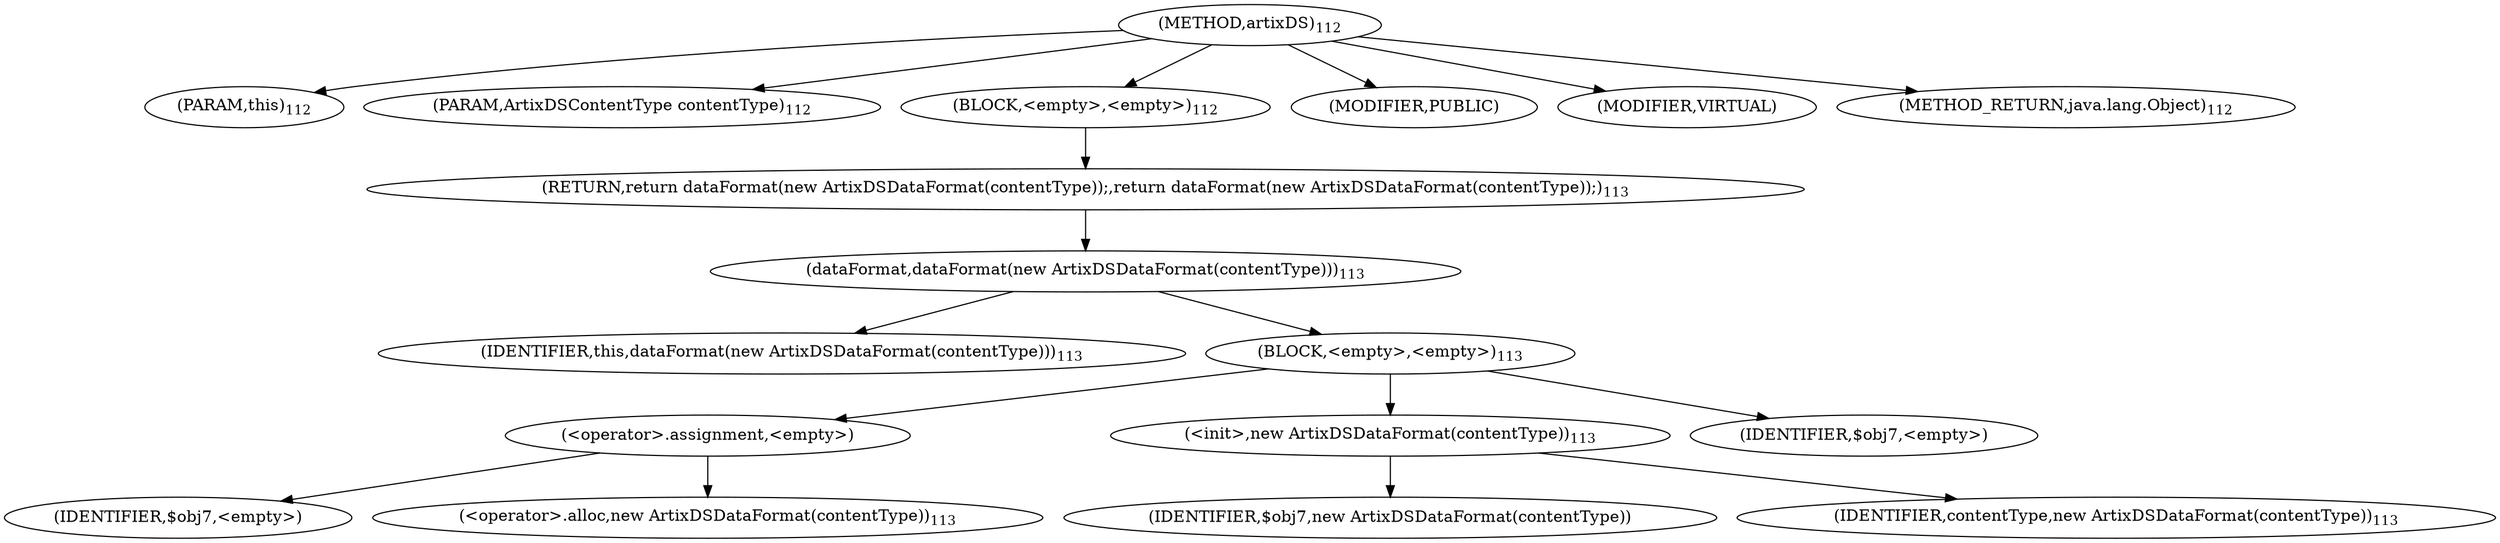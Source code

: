 digraph "artixDS" {  
"192" [label = <(METHOD,artixDS)<SUB>112</SUB>> ]
"35" [label = <(PARAM,this)<SUB>112</SUB>> ]
"193" [label = <(PARAM,ArtixDSContentType contentType)<SUB>112</SUB>> ]
"194" [label = <(BLOCK,&lt;empty&gt;,&lt;empty&gt;)<SUB>112</SUB>> ]
"195" [label = <(RETURN,return dataFormat(new ArtixDSDataFormat(contentType));,return dataFormat(new ArtixDSDataFormat(contentType));)<SUB>113</SUB>> ]
"196" [label = <(dataFormat,dataFormat(new ArtixDSDataFormat(contentType)))<SUB>113</SUB>> ]
"34" [label = <(IDENTIFIER,this,dataFormat(new ArtixDSDataFormat(contentType)))<SUB>113</SUB>> ]
"197" [label = <(BLOCK,&lt;empty&gt;,&lt;empty&gt;)<SUB>113</SUB>> ]
"198" [label = <(&lt;operator&gt;.assignment,&lt;empty&gt;)> ]
"199" [label = <(IDENTIFIER,$obj7,&lt;empty&gt;)> ]
"200" [label = <(&lt;operator&gt;.alloc,new ArtixDSDataFormat(contentType))<SUB>113</SUB>> ]
"201" [label = <(&lt;init&gt;,new ArtixDSDataFormat(contentType))<SUB>113</SUB>> ]
"202" [label = <(IDENTIFIER,$obj7,new ArtixDSDataFormat(contentType))> ]
"203" [label = <(IDENTIFIER,contentType,new ArtixDSDataFormat(contentType))<SUB>113</SUB>> ]
"204" [label = <(IDENTIFIER,$obj7,&lt;empty&gt;)> ]
"205" [label = <(MODIFIER,PUBLIC)> ]
"206" [label = <(MODIFIER,VIRTUAL)> ]
"207" [label = <(METHOD_RETURN,java.lang.Object)<SUB>112</SUB>> ]
  "192" -> "35" 
  "192" -> "193" 
  "192" -> "194" 
  "192" -> "205" 
  "192" -> "206" 
  "192" -> "207" 
  "194" -> "195" 
  "195" -> "196" 
  "196" -> "34" 
  "196" -> "197" 
  "197" -> "198" 
  "197" -> "201" 
  "197" -> "204" 
  "198" -> "199" 
  "198" -> "200" 
  "201" -> "202" 
  "201" -> "203" 
}
